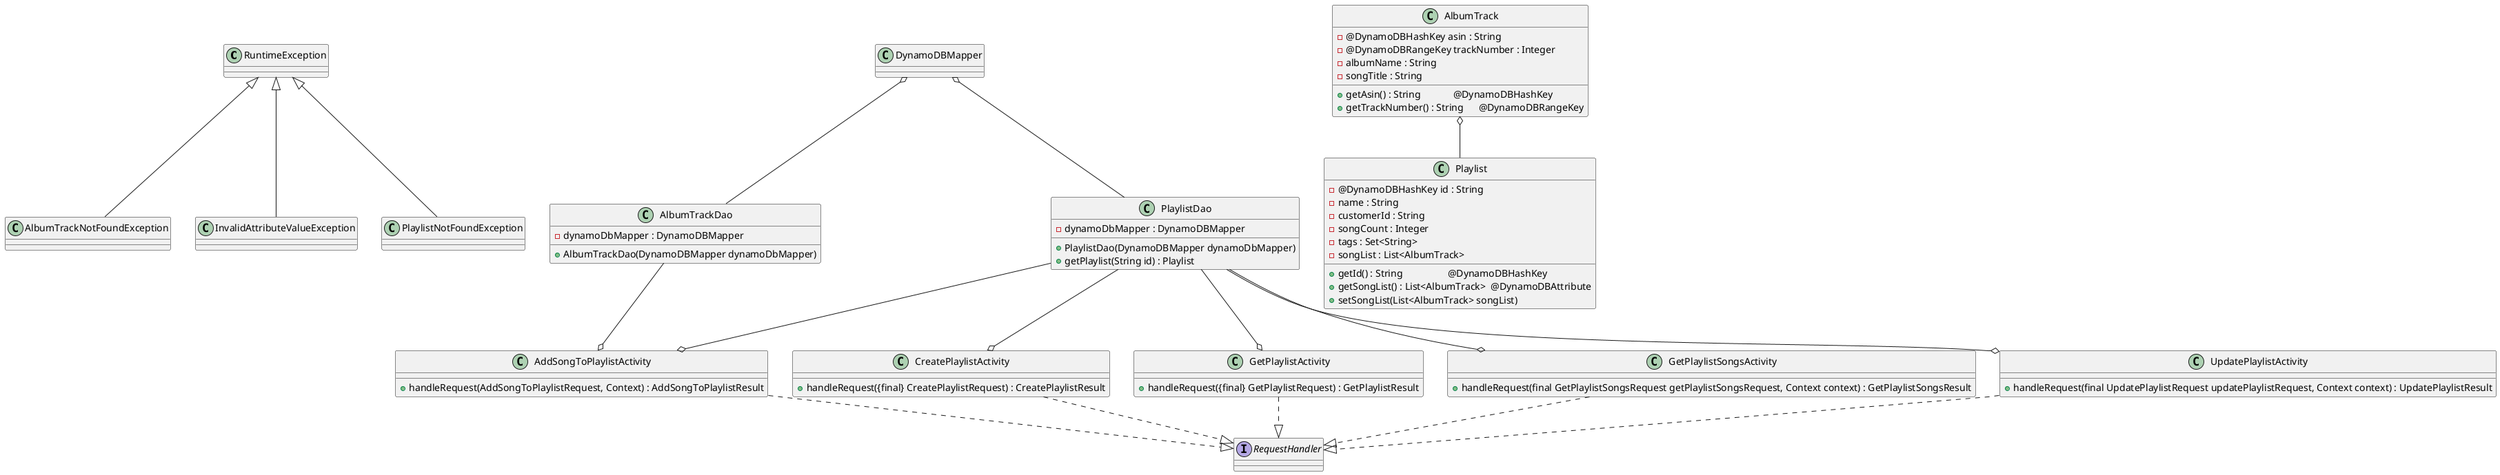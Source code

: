 'PARTICIPANTS: use this file for creating the class diagram in mastery task 01
@startuml

' implements ..|>
' extends <|--
' has-a relation  o-- (when one class has an object of the other class)
' --> when a class instantiates another class

RuntimeException <|-- AlbumTrackNotFoundException
RuntimeException <|-- InvalidAttributeValueException
RuntimeException <|-- PlaylistNotFoundException
PlaylistDao --o AddSongToPlaylistActivity
AlbumTrackDao --o AddSongToPlaylistActivity
PlaylistDao --o CreatePlaylistActivity
PlaylistDao --o GetPlaylistActivity
PlaylistDao --o GetPlaylistSongsActivity
PlaylistDao --o UpdatePlaylistActivity
DynamoDBMapper o-- AlbumTrackDao
DynamoDBMapper o-- PlaylistDao
AlbumTrack o-- Playlist
AddSongToPlaylistActivity ..|> RequestHandler
CreatePlaylistActivity ..|> RequestHandler
GetPlaylistActivity ..|> RequestHandler
GetPlaylistSongsActivity ..|> RequestHandler
UpdatePlaylistActivity ..|> RequestHandler

Interface  RequestHandler {
}

class AddSongToPlaylistActivity {
    +handleRequest(AddSongToPlaylistRequest, Context) : AddSongToPlaylistResult
}

class CreatePlaylistActivity  {
    + handleRequest({final} CreatePlaylistRequest) : CreatePlaylistResult
}

class GetPlaylistActivity {
    + handleRequest({final} GetPlaylistRequest) : GetPlaylistResult
}

class GetPlaylistSongsActivity {
    + handleRequest(final GetPlaylistSongsRequest getPlaylistSongsRequest, Context context) : GetPlaylistSongsResult
}

class UpdatePlaylistActivity {
    + handleRequest(final UpdatePlaylistRequest updatePlaylistRequest, Context context) : UpdatePlaylistResult
}

'@DynamoDBTable(tableName = "album_tracks")
class AlbumTrack {
    - @DynamoDBHashKey asin : String
    - @DynamoDBRangeKey trackNumber : Integer
    - albumName : String
    - songTitle : String

    + getAsin() : String             @DynamoDBHashKey
    + getTrackNumber() : String      @DynamoDBRangeKey
}

'@DynamoDBTable(tableName = "playlists")
class Playlist {
    - @DynamoDBHashKey id : String
    - name : String
    - customerId : String
    - songCount : Integer
    - tags : Set<String>
    - songList : List<AlbumTrack>

    + getId() : String                  @DynamoDBHashKey
    + getSongList() : List<AlbumTrack>  @DynamoDBAttribute
    + setSongList(List<AlbumTrack> songList)
}

class AlbumTrackDao {
    - dynamoDbMapper : DynamoDBMapper

    + AlbumTrackDao(DynamoDBMapper dynamoDbMapper)
}

class PlaylistDao {
    - dynamoDbMapper : DynamoDBMapper

    + PlaylistDao(DynamoDBMapper dynamoDbMapper)
    + getPlaylist(String id) : Playlist
}

class AlbumTrackNotFoundException {
}

class InvalidAttributeValueException {
}

class PlaylistNotFoundException {
}

@enduml